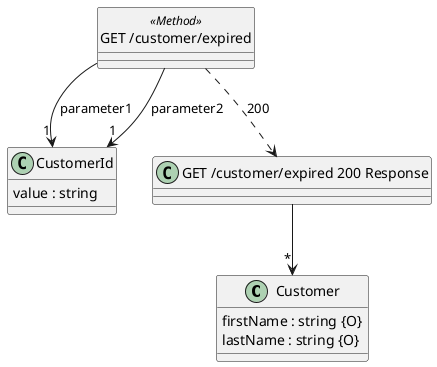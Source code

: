 @startuml

class "Customer" {
  firstName : string {O}
  lastName : string {O}
}

class "CustomerId" {
  value : string
}
hide <<Method>> circle

class "GET /customer/expired" <<Method>> {
}

class "GET /customer/expired 200 Response" {
}

"GET /customer/expired 200 Response" --> "*" "Customer"

"GET /customer/expired" ..> "GET /customer/expired 200 Response": 200

"GET /customer/expired" --> "1""CustomerId" : "parameter1"

"GET /customer/expired" --> "1""CustomerId" : "parameter2"

@enduml